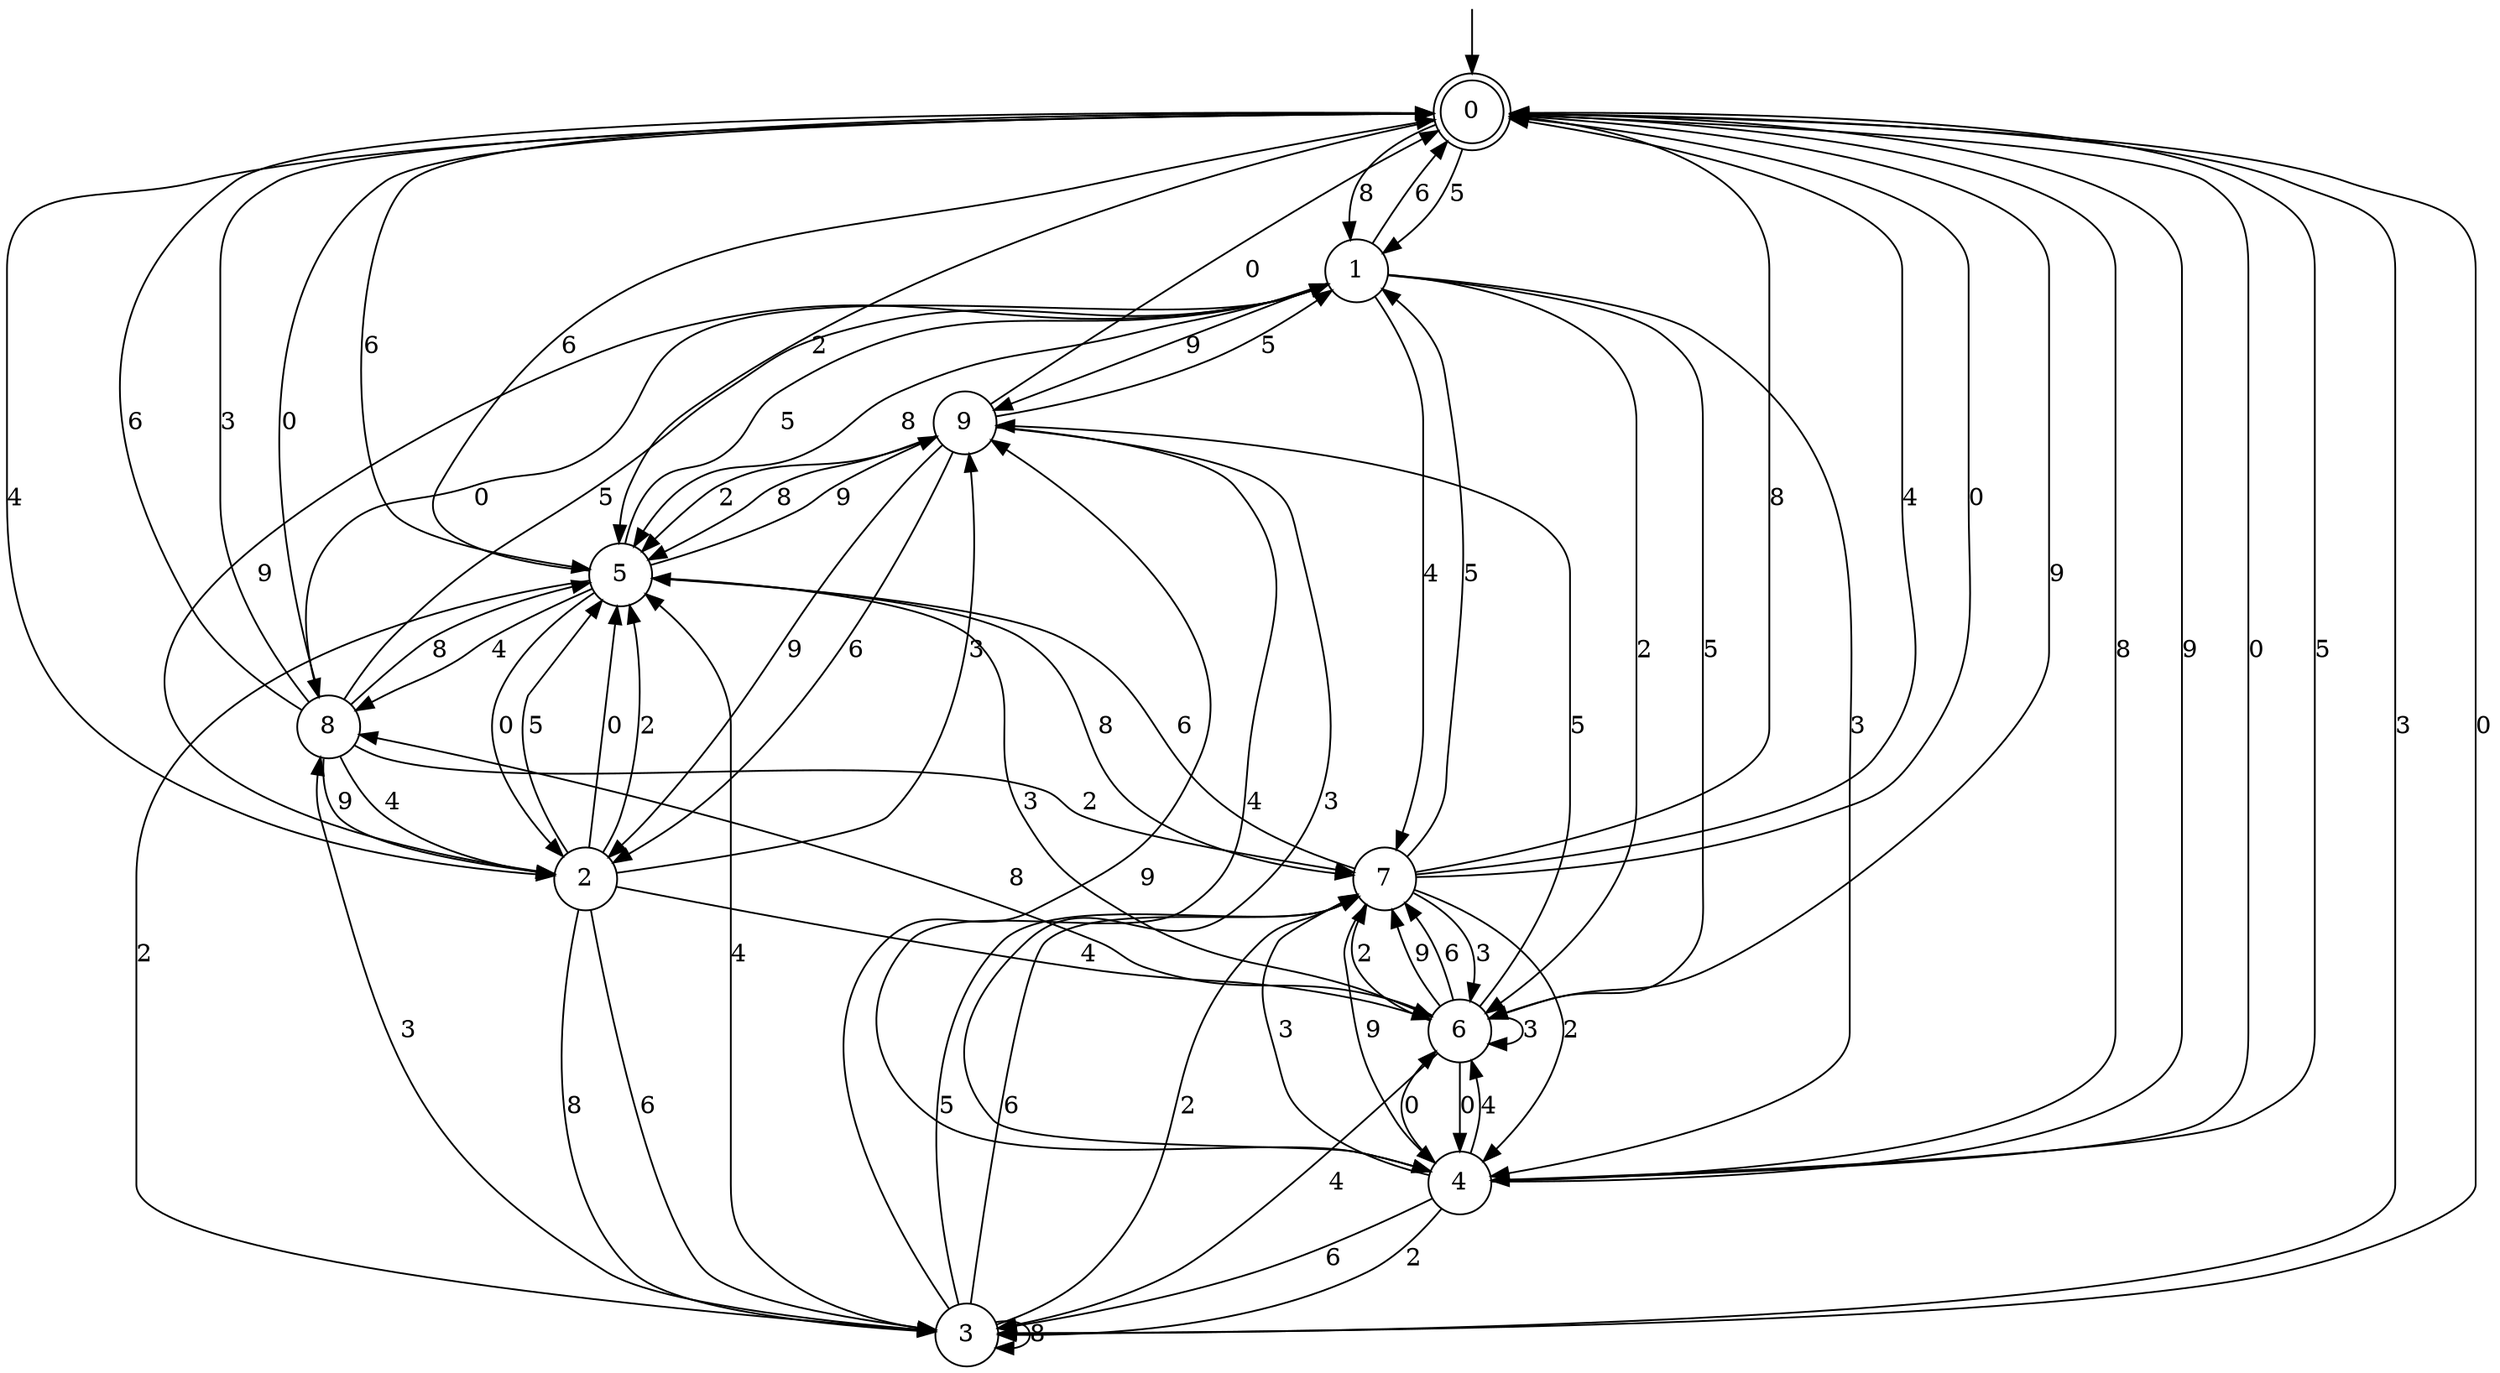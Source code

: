 digraph g {

	s0 [shape="doublecircle" label="0"];
	s1 [shape="circle" label="1"];
	s2 [shape="circle" label="2"];
	s3 [shape="circle" label="3"];
	s4 [shape="circle" label="4"];
	s5 [shape="circle" label="5"];
	s6 [shape="circle" label="6"];
	s7 [shape="circle" label="7"];
	s8 [shape="circle" label="8"];
	s9 [shape="circle" label="9"];
	s0 -> s1 [label="5"];
	s0 -> s1 [label="8"];
	s0 -> s2 [label="4"];
	s0 -> s3 [label="3"];
	s0 -> s4 [label="0"];
	s0 -> s5 [label="2"];
	s0 -> s6 [label="9"];
	s0 -> s5 [label="6"];
	s1 -> s6 [label="5"];
	s1 -> s5 [label="8"];
	s1 -> s7 [label="4"];
	s1 -> s4 [label="3"];
	s1 -> s8 [label="0"];
	s1 -> s6 [label="2"];
	s1 -> s9 [label="9"];
	s1 -> s0 [label="6"];
	s2 -> s5 [label="5"];
	s2 -> s3 [label="8"];
	s2 -> s6 [label="4"];
	s2 -> s9 [label="3"];
	s2 -> s5 [label="0"];
	s2 -> s5 [label="2"];
	s2 -> s1 [label="9"];
	s2 -> s3 [label="6"];
	s3 -> s7 [label="5"];
	s3 -> s3 [label="8"];
	s3 -> s5 [label="4"];
	s3 -> s8 [label="3"];
	s3 -> s0 [label="0"];
	s3 -> s7 [label="2"];
	s3 -> s9 [label="9"];
	s3 -> s7 [label="6"];
	s4 -> s0 [label="5"];
	s4 -> s0 [label="8"];
	s4 -> s6 [label="4"];
	s4 -> s7 [label="3"];
	s4 -> s6 [label="0"];
	s4 -> s3 [label="2"];
	s4 -> s0 [label="9"];
	s4 -> s3 [label="6"];
	s5 -> s1 [label="5"];
	s5 -> s7 [label="8"];
	s5 -> s8 [label="4"];
	s5 -> s6 [label="3"];
	s5 -> s2 [label="0"];
	s5 -> s3 [label="2"];
	s5 -> s9 [label="9"];
	s5 -> s0 [label="6"];
	s6 -> s9 [label="5"];
	s6 -> s8 [label="8"];
	s6 -> s3 [label="4"];
	s6 -> s6 [label="3"];
	s6 -> s4 [label="0"];
	s6 -> s7 [label="2"];
	s6 -> s7 [label="9"];
	s6 -> s7 [label="6"];
	s7 -> s1 [label="5"];
	s7 -> s0 [label="8"];
	s7 -> s0 [label="4"];
	s7 -> s6 [label="3"];
	s7 -> s0 [label="0"];
	s7 -> s4 [label="2"];
	s7 -> s4 [label="9"];
	s7 -> s5 [label="6"];
	s8 -> s1 [label="5"];
	s8 -> s5 [label="8"];
	s8 -> s2 [label="4"];
	s8 -> s0 [label="3"];
	s8 -> s0 [label="0"];
	s8 -> s7 [label="2"];
	s8 -> s2 [label="9"];
	s8 -> s0 [label="6"];
	s9 -> s1 [label="5"];
	s9 -> s5 [label="8"];
	s9 -> s4 [label="4"];
	s9 -> s4 [label="3"];
	s9 -> s0 [label="0"];
	s9 -> s5 [label="2"];
	s9 -> s2 [label="9"];
	s9 -> s2 [label="6"];

__start0 [label="" shape="none" width="0" height="0"];
__start0 -> s0;

}
